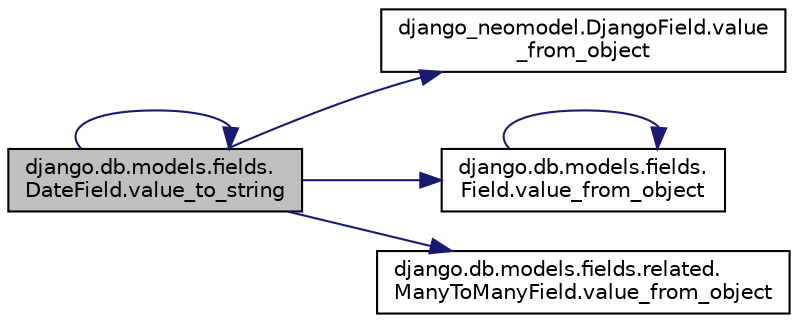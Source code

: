 digraph "django.db.models.fields.DateField.value_to_string"
{
 // LATEX_PDF_SIZE
  edge [fontname="Helvetica",fontsize="10",labelfontname="Helvetica",labelfontsize="10"];
  node [fontname="Helvetica",fontsize="10",shape=record];
  rankdir="LR";
  Node1 [label="django.db.models.fields.\lDateField.value_to_string",height=0.2,width=0.4,color="black", fillcolor="grey75", style="filled", fontcolor="black",tooltip=" "];
  Node1 -> Node2 [color="midnightblue",fontsize="10",style="solid",fontname="Helvetica"];
  Node2 [label="django_neomodel.DjangoField.value\l_from_object",height=0.2,width=0.4,color="black", fillcolor="white", style="filled",URL="$da/d79/classdjango__neomodel_1_1_django_field.html#ad4fef14077e96f8e75f67bd22c7888f0",tooltip=" "];
  Node1 -> Node3 [color="midnightblue",fontsize="10",style="solid",fontname="Helvetica"];
  Node3 [label="django.db.models.fields.\lField.value_from_object",height=0.2,width=0.4,color="black", fillcolor="white", style="filled",URL="$db/d75/classdjango_1_1db_1_1models_1_1fields_1_1_field.html#ac4c357994cdcbb718c77ad39e939e1a5",tooltip=" "];
  Node3 -> Node3 [color="midnightblue",fontsize="10",style="solid",fontname="Helvetica"];
  Node1 -> Node4 [color="midnightblue",fontsize="10",style="solid",fontname="Helvetica"];
  Node4 [label="django.db.models.fields.related.\lManyToManyField.value_from_object",height=0.2,width=0.4,color="black", fillcolor="white", style="filled",URL="$d0/df7/classdjango_1_1db_1_1models_1_1fields_1_1related_1_1_many_to_many_field.html#a82487c4b86e5aa4b1ad33be41376c927",tooltip=" "];
  Node1 -> Node1 [color="midnightblue",fontsize="10",style="solid",fontname="Helvetica"];
}
